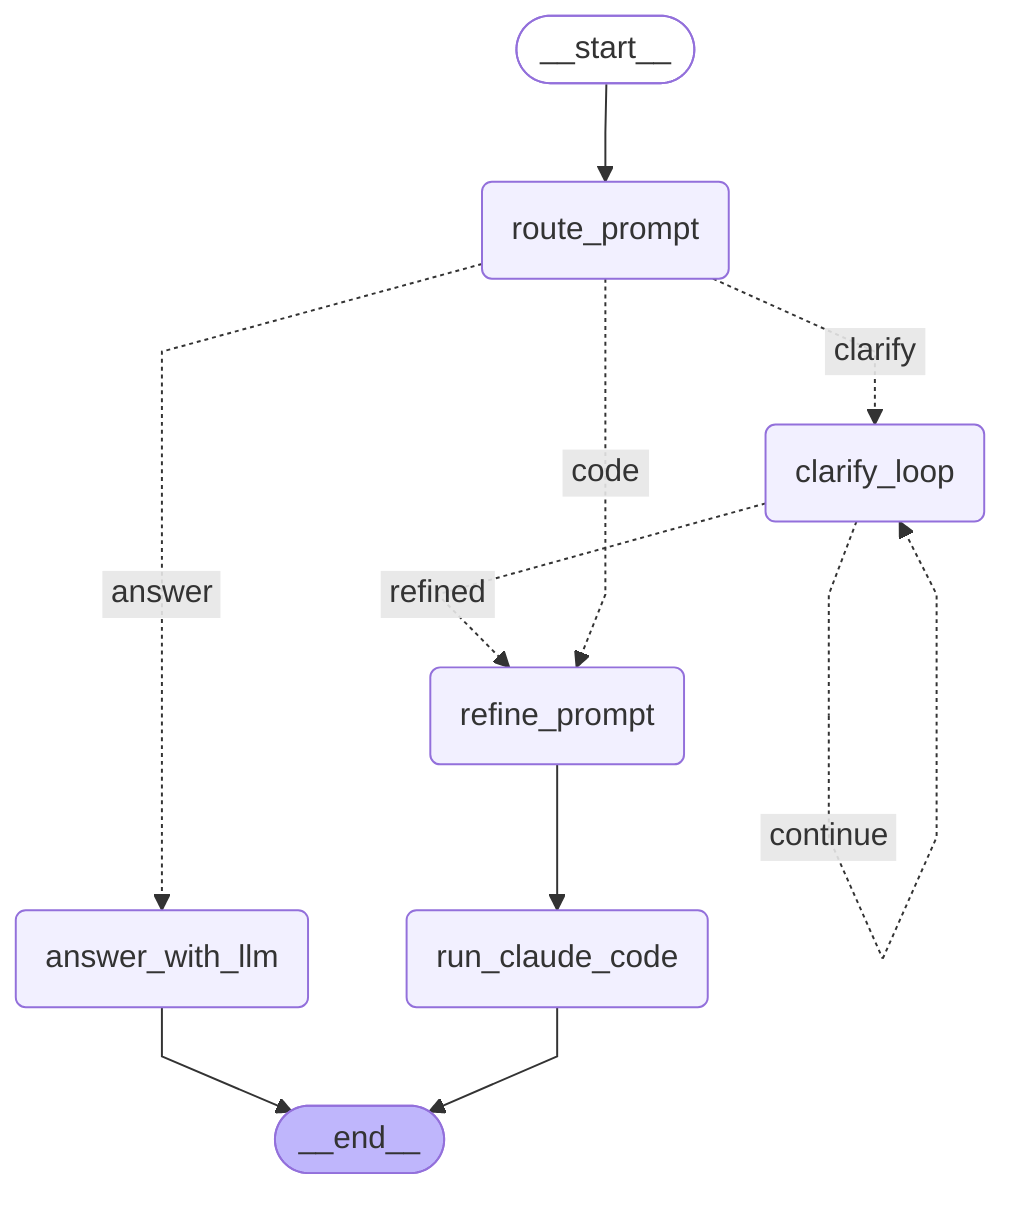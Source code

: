 ---
config:
  flowchart:
    curve: linear
---
graph TD;
	__start__([<p>__start__</p>]):::first
	route_prompt(route_prompt)
	clarify_loop(clarify_loop)
	refine_prompt(refine_prompt)
	run_claude_code(run_claude_code)
	answer_with_llm(answer_with_llm)
	__end__([<p>__end__</p>]):::last
	__start__ --> route_prompt;
	clarify_loop -. &nbsp;refined&nbsp; .-> refine_prompt;
	refine_prompt --> run_claude_code;
	route_prompt -. &nbsp;answer&nbsp; .-> answer_with_llm;
	route_prompt -. &nbsp;clarify&nbsp; .-> clarify_loop;
	route_prompt -. &nbsp;code&nbsp; .-> refine_prompt;
	answer_with_llm --> __end__;
	run_claude_code --> __end__;
	clarify_loop -. &nbsp;continue&nbsp; .-> clarify_loop;
	classDef default fill:#f2f0ff,line-height:1.2
	classDef first fill-opacity:0
	classDef last fill:#bfb6fc